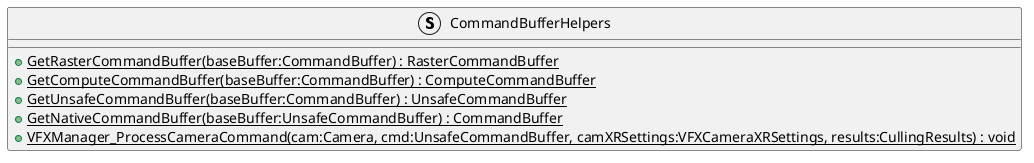 @startuml
struct CommandBufferHelpers {
    + {static} GetRasterCommandBuffer(baseBuffer:CommandBuffer) : RasterCommandBuffer
    + {static} GetComputeCommandBuffer(baseBuffer:CommandBuffer) : ComputeCommandBuffer
    + {static} GetUnsafeCommandBuffer(baseBuffer:CommandBuffer) : UnsafeCommandBuffer
    + {static} GetNativeCommandBuffer(baseBuffer:UnsafeCommandBuffer) : CommandBuffer
    + {static} VFXManager_ProcessCameraCommand(cam:Camera, cmd:UnsafeCommandBuffer, camXRSettings:VFXCameraXRSettings, results:CullingResults) : void
}
@enduml
